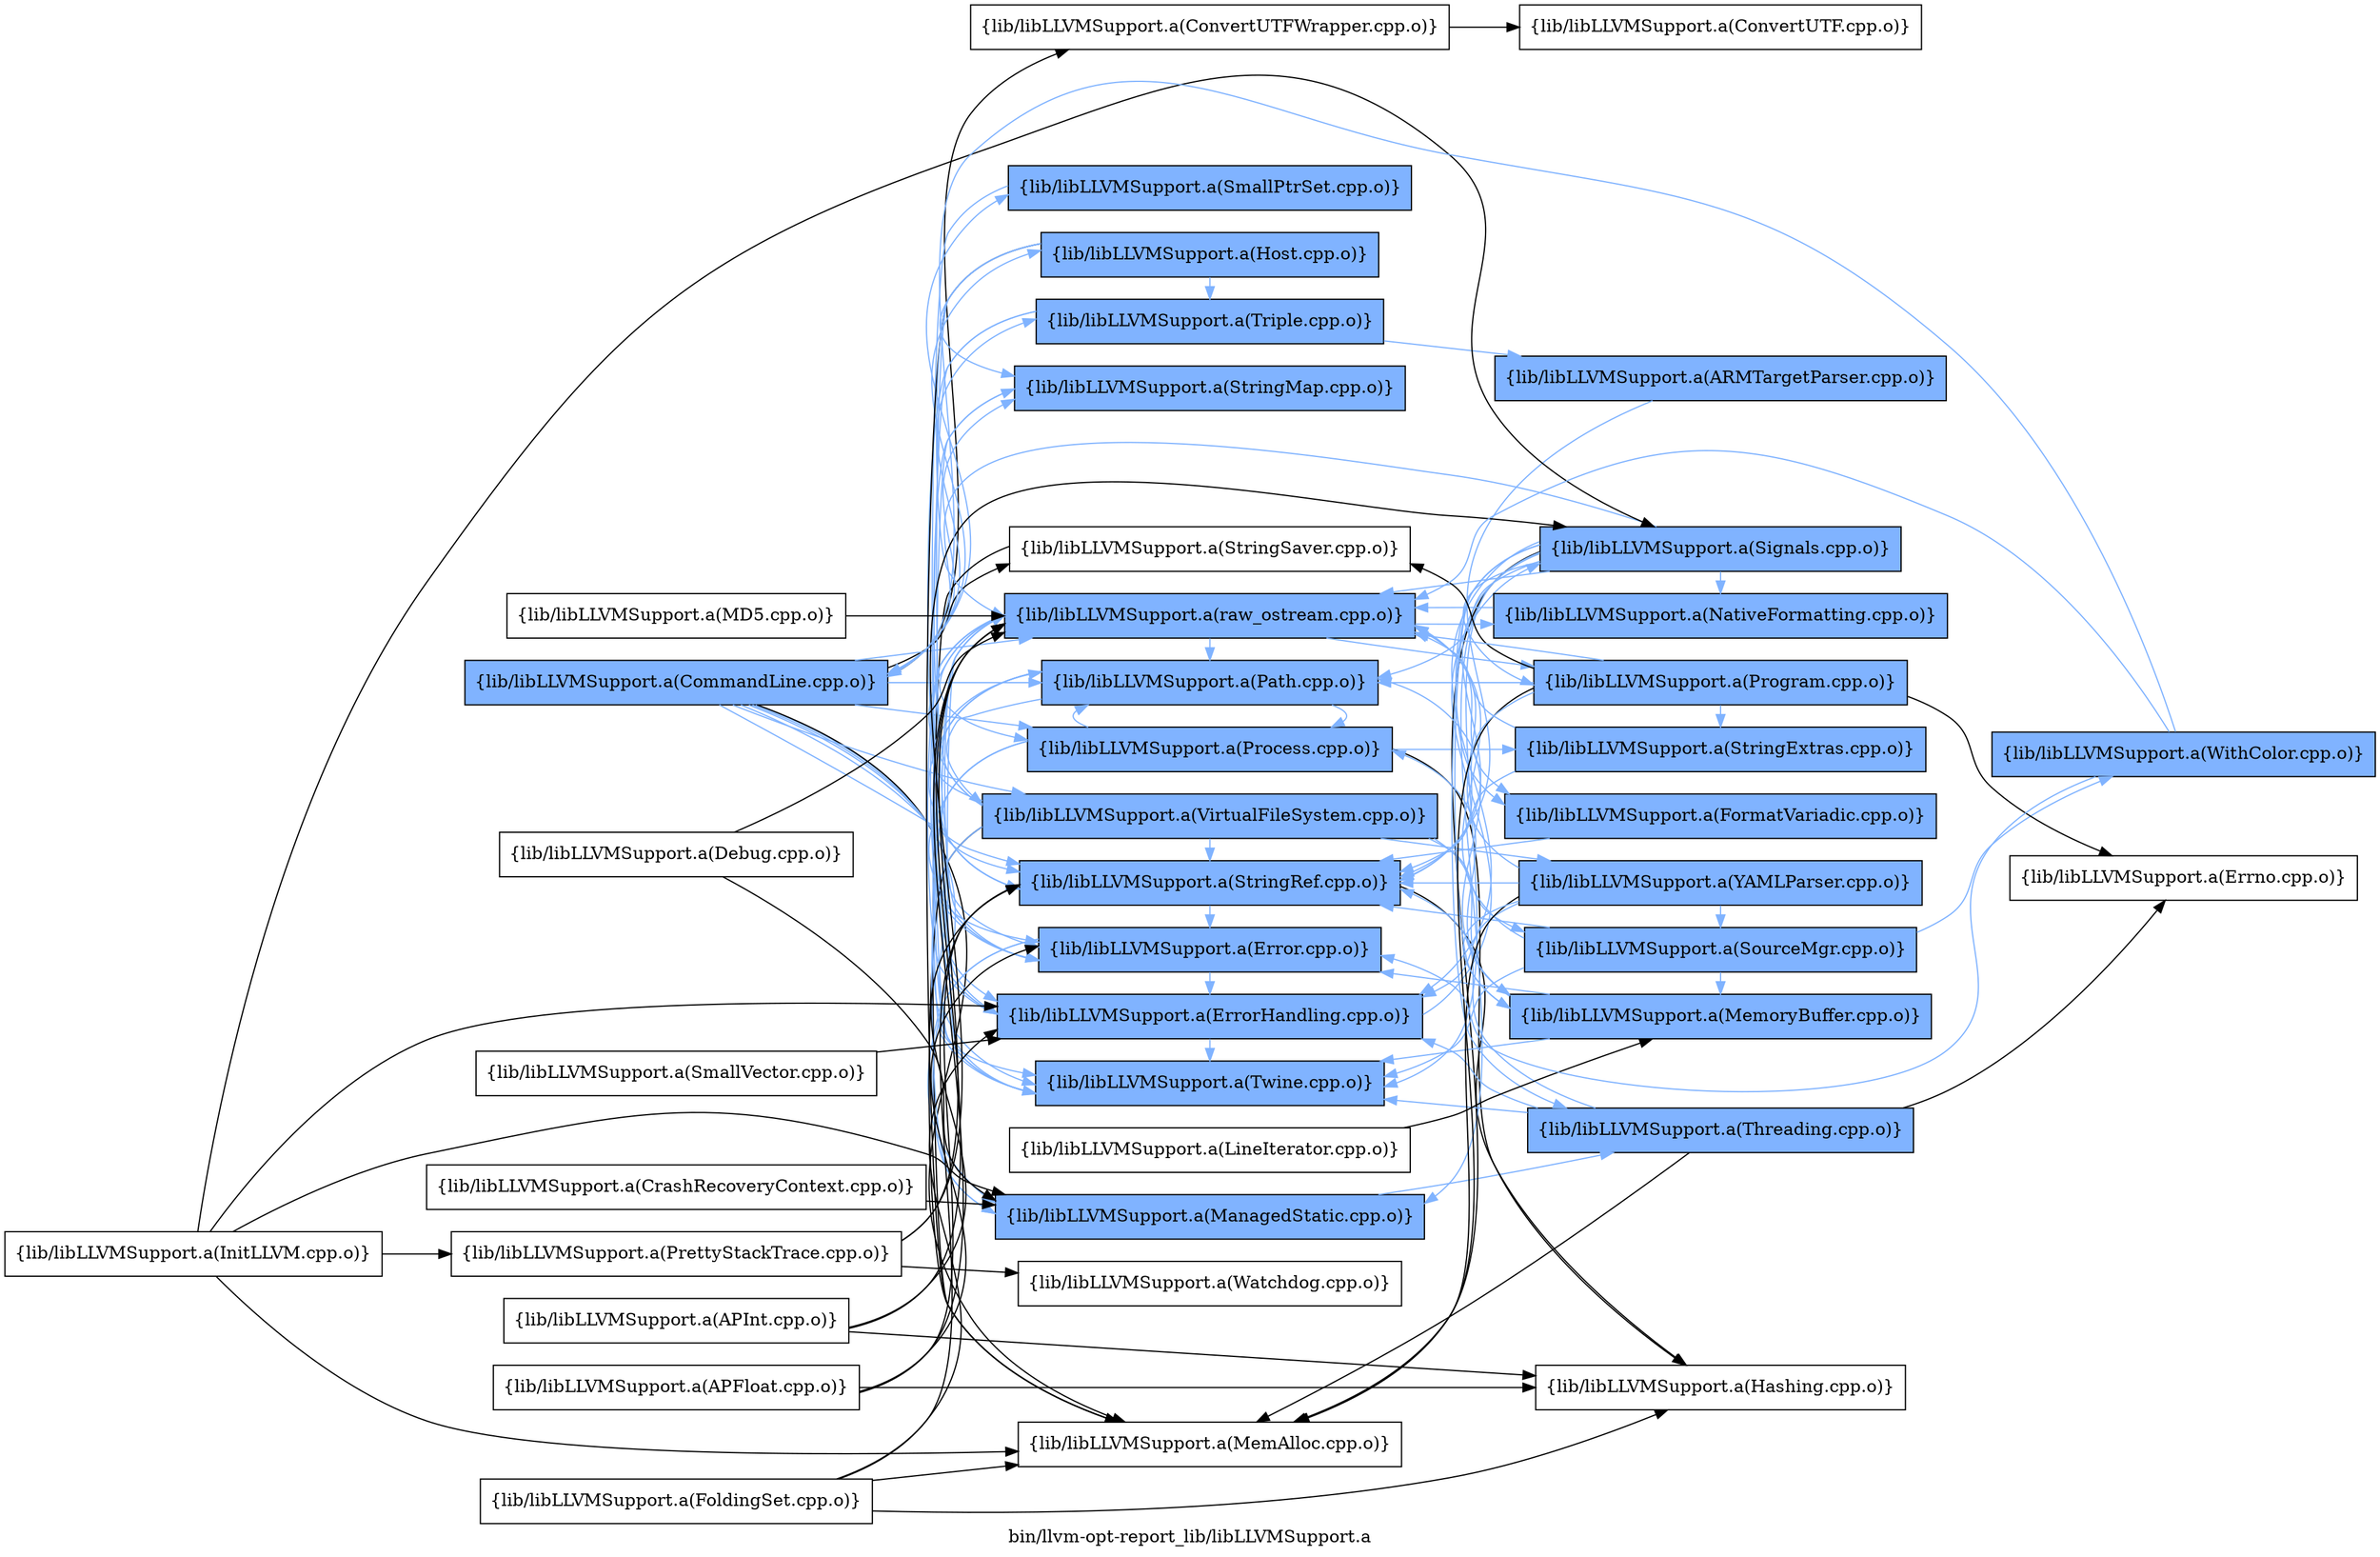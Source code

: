 digraph "bin/llvm-opt-report_lib/libLLVMSupport.a" {
	label="bin/llvm-opt-report_lib/libLLVMSupport.a";
	rankdir=LR;
	{ rank=same; Node0x55edfb8904b8;  }
	{ rank=same; Node0x55edfb890be8; Node0x55edfb891728; Node0x55edfb891f98; Node0x55edfb88fe28; Node0x55edfb891f48; Node0x55edfb890a08; Node0x55edfb891228; Node0x55edfb890558; Node0x55edfb890c88; Node0x55edfb8906e8; Node0x55edfb891ea8; Node0x55edfb8912c8; Node0x55edfb88fba8; Node0x55edfb8905f8; Node0x55edfb88f978; Node0x55edfb891ae8;  }
	{ rank=same; Node0x55edfb88fc48; Node0x55edfb891958; Node0x55edfb890fa8; Node0x55edfb8909b8; Node0x55edfb88fa18; Node0x55edfb891908; Node0x55edfb891e58; Node0x55edfb890b98; Node0x55edfb8917c8; Node0x55edfb8915e8; Node0x55edfb890aa8; Node0x55edfb8916d8;  }
	{ rank=same; Node0x55edfb8904b8;  }
	{ rank=same; Node0x55edfb890be8; Node0x55edfb891728; Node0x55edfb891f98; Node0x55edfb88fe28; Node0x55edfb891f48; Node0x55edfb890a08; Node0x55edfb891228; Node0x55edfb890558; Node0x55edfb890c88; Node0x55edfb8906e8; Node0x55edfb891ea8; Node0x55edfb8912c8; Node0x55edfb88fba8; Node0x55edfb8905f8; Node0x55edfb88f978; Node0x55edfb891ae8;  }
	{ rank=same; Node0x55edfb88fc48; Node0x55edfb891958; Node0x55edfb890fa8; Node0x55edfb8909b8; Node0x55edfb88fa18; Node0x55edfb891908; Node0x55edfb891e58; Node0x55edfb890b98; Node0x55edfb8917c8; Node0x55edfb8915e8; Node0x55edfb890aa8; Node0x55edfb8916d8;  }

	Node0x55edfb8904b8 [shape=record,shape=box,group=1,style=filled,fillcolor="0.600000 0.5 1",label="{lib/libLLVMSupport.a(CommandLine.cpp.o)}"];
	Node0x55edfb8904b8 -> Node0x55edfb890be8;
	Node0x55edfb8904b8 -> Node0x55edfb891728[color="0.600000 0.5 1"];
	Node0x55edfb8904b8 -> Node0x55edfb891f98[color="0.600000 0.5 1"];
	Node0x55edfb8904b8 -> Node0x55edfb88fe28[color="0.600000 0.5 1"];
	Node0x55edfb8904b8 -> Node0x55edfb891f48;
	Node0x55edfb8904b8 -> Node0x55edfb890a08[color="0.600000 0.5 1"];
	Node0x55edfb8904b8 -> Node0x55edfb891228[color="0.600000 0.5 1"];
	Node0x55edfb8904b8 -> Node0x55edfb890558;
	Node0x55edfb8904b8 -> Node0x55edfb890c88[color="0.600000 0.5 1"];
	Node0x55edfb8904b8 -> Node0x55edfb8906e8[color="0.600000 0.5 1"];
	Node0x55edfb8904b8 -> Node0x55edfb891ea8[color="0.600000 0.5 1"];
	Node0x55edfb8904b8 -> Node0x55edfb8912c8[color="0.600000 0.5 1"];
	Node0x55edfb8904b8 -> Node0x55edfb88fba8[color="0.600000 0.5 1"];
	Node0x55edfb8904b8 -> Node0x55edfb8905f8[color="0.600000 0.5 1"];
	Node0x55edfb8904b8 -> Node0x55edfb88f978[color="0.600000 0.5 1"];
	Node0x55edfb8904b8 -> Node0x55edfb891ae8[color="0.600000 0.5 1"];
	Node0x55edfb891728 [shape=record,shape=box,group=1,style=filled,fillcolor="0.600000 0.5 1",label="{lib/libLLVMSupport.a(Error.cpp.o)}"];
	Node0x55edfb891728 -> Node0x55edfb891f98[color="0.600000 0.5 1"];
	Node0x55edfb891728 -> Node0x55edfb88fe28[color="0.600000 0.5 1"];
	Node0x55edfb891728 -> Node0x55edfb891ea8[color="0.600000 0.5 1"];
	Node0x55edfb891728 -> Node0x55edfb88fba8[color="0.600000 0.5 1"];
	Node0x55edfb890418 [shape=record,shape=box,group=0,label="{lib/libLLVMSupport.a(InitLLVM.cpp.o)}"];
	Node0x55edfb890418 -> Node0x55edfb891f98;
	Node0x55edfb890418 -> Node0x55edfb88fe28;
	Node0x55edfb890418 -> Node0x55edfb891f48;
	Node0x55edfb890418 -> Node0x55edfb88fce8;
	Node0x55edfb890418 -> Node0x55edfb891958;
	Node0x55edfb88fc98 [shape=record,shape=box,group=0,label="{lib/libLLVMSupport.a(LineIterator.cpp.o)}"];
	Node0x55edfb88fc98 -> Node0x55edfb891908;
	Node0x55edfb88fe28 [shape=record,shape=box,group=1,style=filled,fillcolor="0.600000 0.5 1",label="{lib/libLLVMSupport.a(ManagedStatic.cpp.o)}"];
	Node0x55edfb88fe28 -> Node0x55edfb890fa8[color="0.600000 0.5 1"];
	Node0x55edfb891f48 [shape=record,shape=box,group=0,label="{lib/libLLVMSupport.a(MemAlloc.cpp.o)}"];
	Node0x55edfb891908 [shape=record,shape=box,group=1,style=filled,fillcolor="0.600000 0.5 1",label="{lib/libLLVMSupport.a(MemoryBuffer.cpp.o)}"];
	Node0x55edfb891908 -> Node0x55edfb891728[color="0.600000 0.5 1"];
	Node0x55edfb891908 -> Node0x55edfb891ea8[color="0.600000 0.5 1"];
	Node0x55edfb891908 -> Node0x55edfb88f978[color="0.600000 0.5 1"];
	Node0x55edfb891908 -> Node0x55edfb891ae8[color="0.600000 0.5 1"];
	Node0x55edfb890c88 [shape=record,shape=box,group=1,style=filled,fillcolor="0.600000 0.5 1",label="{lib/libLLVMSupport.a(StringRef.cpp.o)}"];
	Node0x55edfb890c88 -> Node0x55edfb891728[color="0.600000 0.5 1"];
	Node0x55edfb890c88 -> Node0x55edfb8909b8;
	Node0x55edfb891098 [shape=record,shape=box,group=1,style=filled,fillcolor="0.600000 0.5 1",label="{lib/libLLVMSupport.a(WithColor.cpp.o)}"];
	Node0x55edfb891098 -> Node0x55edfb8904b8[color="0.600000 0.5 1"];
	Node0x55edfb891098 -> Node0x55edfb891728[color="0.600000 0.5 1"];
	Node0x55edfb891098 -> Node0x55edfb88fba8[color="0.600000 0.5 1"];
	Node0x55edfb88fba8 [shape=record,shape=box,group=1,style=filled,fillcolor="0.600000 0.5 1",label="{lib/libLLVMSupport.a(raw_ostream.cpp.o)}"];
	Node0x55edfb88fba8 -> Node0x55edfb891728[color="0.600000 0.5 1"];
	Node0x55edfb88fba8 -> Node0x55edfb891f98[color="0.600000 0.5 1"];
	Node0x55edfb88fba8 -> Node0x55edfb891ea8[color="0.600000 0.5 1"];
	Node0x55edfb88fba8 -> Node0x55edfb8917c8[color="0.600000 0.5 1"];
	Node0x55edfb88fba8 -> Node0x55edfb8915e8[color="0.600000 0.5 1"];
	Node0x55edfb88fba8 -> Node0x55edfb88f978[color="0.600000 0.5 1"];
	Node0x55edfb88fba8 -> Node0x55edfb891ae8[color="0.600000 0.5 1"];
	Node0x55edfb88fba8 -> Node0x55edfb890aa8[color="0.600000 0.5 1"];
	Node0x55edfb88f978 [shape=record,shape=box,group=1,style=filled,fillcolor="0.600000 0.5 1",label="{lib/libLLVMSupport.a(Path.cpp.o)}"];
	Node0x55edfb88f978 -> Node0x55edfb891728[color="0.600000 0.5 1"];
	Node0x55edfb88f978 -> Node0x55edfb890c88[color="0.600000 0.5 1"];
	Node0x55edfb88f978 -> Node0x55edfb891ea8[color="0.600000 0.5 1"];
	Node0x55edfb88f978 -> Node0x55edfb8912c8[color="0.600000 0.5 1"];
	Node0x55edfb88f978 -> Node0x55edfb891ae8[color="0.600000 0.5 1"];
	Node0x55edfb891ea8 [shape=record,shape=box,group=1,style=filled,fillcolor="0.600000 0.5 1",label="{lib/libLLVMSupport.a(Twine.cpp.o)}"];
	Node0x55edfb891ea8 -> Node0x55edfb88fba8[color="0.600000 0.5 1"];
	Node0x55edfb891e58 [shape=record,shape=box,group=1,style=filled,fillcolor="0.600000 0.5 1",label="{lib/libLLVMSupport.a(SourceMgr.cpp.o)}"];
	Node0x55edfb891e58 -> Node0x55edfb891908[color="0.600000 0.5 1"];
	Node0x55edfb891e58 -> Node0x55edfb890c88[color="0.600000 0.5 1"];
	Node0x55edfb891e58 -> Node0x55edfb891ea8[color="0.600000 0.5 1"];
	Node0x55edfb891e58 -> Node0x55edfb891098[color="0.600000 0.5 1"];
	Node0x55edfb891e58 -> Node0x55edfb88fba8[color="0.600000 0.5 1"];
	Node0x55edfb890b98 [shape=record,shape=box,group=1,style=filled,fillcolor="0.600000 0.5 1",label="{lib/libLLVMSupport.a(YAMLParser.cpp.o)}"];
	Node0x55edfb890b98 -> Node0x55edfb891f98[color="0.600000 0.5 1"];
	Node0x55edfb890b98 -> Node0x55edfb891f48;
	Node0x55edfb890b98 -> Node0x55edfb891908[color="0.600000 0.5 1"];
	Node0x55edfb890b98 -> Node0x55edfb891e58[color="0.600000 0.5 1"];
	Node0x55edfb890b98 -> Node0x55edfb890c88[color="0.600000 0.5 1"];
	Node0x55edfb890b98 -> Node0x55edfb88fba8[color="0.600000 0.5 1"];
	Node0x55edfb890be8 [shape=record,shape=box,group=0,label="{lib/libLLVMSupport.a(ConvertUTFWrapper.cpp.o)}"];
	Node0x55edfb890be8 -> Node0x55edfb88fc48;
	Node0x55edfb891f98 [shape=record,shape=box,group=1,style=filled,fillcolor="0.600000 0.5 1",label="{lib/libLLVMSupport.a(ErrorHandling.cpp.o)}"];
	Node0x55edfb891f98 -> Node0x55edfb891ea8[color="0.600000 0.5 1"];
	Node0x55edfb891f98 -> Node0x55edfb88fba8[color="0.600000 0.5 1"];
	Node0x55edfb891f98 -> Node0x55edfb891958[color="0.600000 0.5 1"];
	Node0x55edfb890a08 [shape=record,shape=box,group=1,style=filled,fillcolor="0.600000 0.5 1",label="{lib/libLLVMSupport.a(SmallPtrSet.cpp.o)}"];
	Node0x55edfb890a08 -> Node0x55edfb891f98[color="0.600000 0.5 1"];
	Node0x55edfb891228 [shape=record,shape=box,group=1,style=filled,fillcolor="0.600000 0.5 1",label="{lib/libLLVMSupport.a(StringMap.cpp.o)}"];
	Node0x55edfb891228 -> Node0x55edfb891f98[color="0.600000 0.5 1"];
	Node0x55edfb890558 [shape=record,shape=box,group=0,label="{lib/libLLVMSupport.a(StringSaver.cpp.o)}"];
	Node0x55edfb890558 -> Node0x55edfb891f48;
	Node0x55edfb8906e8 [shape=record,shape=box,group=1,style=filled,fillcolor="0.600000 0.5 1",label="{lib/libLLVMSupport.a(Triple.cpp.o)}"];
	Node0x55edfb8906e8 -> Node0x55edfb890c88[color="0.600000 0.5 1"];
	Node0x55edfb8906e8 -> Node0x55edfb88fa18[color="0.600000 0.5 1"];
	Node0x55edfb8906e8 -> Node0x55edfb891ea8[color="0.600000 0.5 1"];
	Node0x55edfb8912c8 [shape=record,shape=box,group=1,style=filled,fillcolor="0.600000 0.5 1",label="{lib/libLLVMSupport.a(VirtualFileSystem.cpp.o)}"];
	Node0x55edfb8912c8 -> Node0x55edfb891728[color="0.600000 0.5 1"];
	Node0x55edfb8912c8 -> Node0x55edfb891f48;
	Node0x55edfb8912c8 -> Node0x55edfb891908[color="0.600000 0.5 1"];
	Node0x55edfb8912c8 -> Node0x55edfb891e58[color="0.600000 0.5 1"];
	Node0x55edfb8912c8 -> Node0x55edfb891228[color="0.600000 0.5 1"];
	Node0x55edfb8912c8 -> Node0x55edfb890c88[color="0.600000 0.5 1"];
	Node0x55edfb8912c8 -> Node0x55edfb891ea8[color="0.600000 0.5 1"];
	Node0x55edfb8912c8 -> Node0x55edfb890b98[color="0.600000 0.5 1"];
	Node0x55edfb8912c8 -> Node0x55edfb88fba8[color="0.600000 0.5 1"];
	Node0x55edfb8912c8 -> Node0x55edfb88f978[color="0.600000 0.5 1"];
	Node0x55edfb8905f8 [shape=record,shape=box,group=1,style=filled,fillcolor="0.600000 0.5 1",label="{lib/libLLVMSupport.a(Host.cpp.o)}"];
	Node0x55edfb8905f8 -> Node0x55edfb891f48;
	Node0x55edfb8905f8 -> Node0x55edfb891228[color="0.600000 0.5 1"];
	Node0x55edfb8905f8 -> Node0x55edfb890c88[color="0.600000 0.5 1"];
	Node0x55edfb8905f8 -> Node0x55edfb8906e8[color="0.600000 0.5 1"];
	Node0x55edfb8905f8 -> Node0x55edfb88fba8[color="0.600000 0.5 1"];
	Node0x55edfb891ae8 [shape=record,shape=box,group=1,style=filled,fillcolor="0.600000 0.5 1",label="{lib/libLLVMSupport.a(Process.cpp.o)}"];
	Node0x55edfb891ae8 -> Node0x55edfb891728[color="0.600000 0.5 1"];
	Node0x55edfb891ae8 -> Node0x55edfb88fe28[color="0.600000 0.5 1"];
	Node0x55edfb891ae8 -> Node0x55edfb890c88[color="0.600000 0.5 1"];
	Node0x55edfb891ae8 -> Node0x55edfb8909b8;
	Node0x55edfb891ae8 -> Node0x55edfb88f978[color="0.600000 0.5 1"];
	Node0x55edfb891ae8 -> Node0x55edfb8916d8[color="0.600000 0.5 1"];
	Node0x55edfb88fc48 [shape=record,shape=box,group=0,label="{lib/libLLVMSupport.a(ConvertUTF.cpp.o)}"];
	Node0x55edfb891958 [shape=record,shape=box,group=1,style=filled,fillcolor="0.600000 0.5 1",label="{lib/libLLVMSupport.a(Signals.cpp.o)}"];
	Node0x55edfb891958 -> Node0x55edfb8904b8[color="0.600000 0.5 1"];
	Node0x55edfb891958 -> Node0x55edfb891f98[color="0.600000 0.5 1"];
	Node0x55edfb891958 -> Node0x55edfb88fe28[color="0.600000 0.5 1"];
	Node0x55edfb891958 -> Node0x55edfb891f48;
	Node0x55edfb891958 -> Node0x55edfb891908[color="0.600000 0.5 1"];
	Node0x55edfb891958 -> Node0x55edfb890c88[color="0.600000 0.5 1"];
	Node0x55edfb891958 -> Node0x55edfb891ea8[color="0.600000 0.5 1"];
	Node0x55edfb891958 -> Node0x55edfb88fba8[color="0.600000 0.5 1"];
	Node0x55edfb891958 -> Node0x55edfb8917c8[color="0.600000 0.5 1"];
	Node0x55edfb891958 -> Node0x55edfb8915e8[color="0.600000 0.5 1"];
	Node0x55edfb891958 -> Node0x55edfb88f978[color="0.600000 0.5 1"];
	Node0x55edfb891958 -> Node0x55edfb890aa8[color="0.600000 0.5 1"];
	Node0x55edfb891958 -> Node0x55edfb890fa8[color="0.600000 0.5 1"];
	Node0x55edfb891318 [shape=record,shape=box,group=0,label="{lib/libLLVMSupport.a(Debug.cpp.o)}"];
	Node0x55edfb891318 -> Node0x55edfb88fe28;
	Node0x55edfb891318 -> Node0x55edfb88fba8;
	Node0x55edfb88fce8 [shape=record,shape=box,group=0,label="{lib/libLLVMSupport.a(PrettyStackTrace.cpp.o)}"];
	Node0x55edfb88fce8 -> Node0x55edfb88fba8;
	Node0x55edfb88fce8 -> Node0x55edfb891958;
	Node0x55edfb88fce8 -> Node0x55edfb88f9c8;
	Node0x55edfb890fa8 [shape=record,shape=box,group=1,style=filled,fillcolor="0.600000 0.5 1",label="{lib/libLLVMSupport.a(Threading.cpp.o)}"];
	Node0x55edfb890fa8 -> Node0x55edfb891f98[color="0.600000 0.5 1"];
	Node0x55edfb890fa8 -> Node0x55edfb891f48;
	Node0x55edfb890fa8 -> Node0x55edfb890c88[color="0.600000 0.5 1"];
	Node0x55edfb890fa8 -> Node0x55edfb891ea8[color="0.600000 0.5 1"];
	Node0x55edfb890fa8 -> Node0x55edfb88fdd8;
	Node0x55edfb88f9c8 [shape=record,shape=box,group=0,label="{lib/libLLVMSupport.a(Watchdog.cpp.o)}"];
	Node0x55edfb891778 [shape=record,shape=box,group=0,label="{lib/libLLVMSupport.a(SmallVector.cpp.o)}"];
	Node0x55edfb891778 -> Node0x55edfb891f98;
	Node0x55edfb8909b8 [shape=record,shape=box,group=0,label="{lib/libLLVMSupport.a(Hashing.cpp.o)}"];
	Node0x55edfb88fe78 [shape=record,shape=box,group=0,label="{lib/libLLVMSupport.a(APFloat.cpp.o)}"];
	Node0x55edfb88fe78 -> Node0x55edfb891728;
	Node0x55edfb88fe78 -> Node0x55edfb890c88;
	Node0x55edfb88fe78 -> Node0x55edfb8909b8;
	Node0x55edfb88fe78 -> Node0x55edfb88fba8;
	Node0x55edfb891b88 [shape=record,shape=box,group=0,label="{lib/libLLVMSupport.a(APInt.cpp.o)}"];
	Node0x55edfb891b88 -> Node0x55edfb890c88;
	Node0x55edfb891b88 -> Node0x55edfb8909b8;
	Node0x55edfb891b88 -> Node0x55edfb88fba8;
	Node0x55edfb890eb8 [shape=record,shape=box,group=0,label="{lib/libLLVMSupport.a(FoldingSet.cpp.o)}"];
	Node0x55edfb890eb8 -> Node0x55edfb891f98;
	Node0x55edfb890eb8 -> Node0x55edfb891f48;
	Node0x55edfb890eb8 -> Node0x55edfb890c88;
	Node0x55edfb890eb8 -> Node0x55edfb8909b8;
	Node0x55edfb88fa18 [shape=record,shape=box,group=1,style=filled,fillcolor="0.600000 0.5 1",label="{lib/libLLVMSupport.a(ARMTargetParser.cpp.o)}"];
	Node0x55edfb88fa18 -> Node0x55edfb890c88[color="0.600000 0.5 1"];
	Node0x55edfb8917c8 [shape=record,shape=box,group=1,style=filled,fillcolor="0.600000 0.5 1",label="{lib/libLLVMSupport.a(NativeFormatting.cpp.o)}"];
	Node0x55edfb8917c8 -> Node0x55edfb88fba8[color="0.600000 0.5 1"];
	Node0x55edfb8915e8 [shape=record,shape=box,group=1,style=filled,fillcolor="0.600000 0.5 1",label="{lib/libLLVMSupport.a(FormatVariadic.cpp.o)}"];
	Node0x55edfb8915e8 -> Node0x55edfb890c88[color="0.600000 0.5 1"];
	Node0x55edfb890aa8 [shape=record,shape=box,group=1,style=filled,fillcolor="0.600000 0.5 1",label="{lib/libLLVMSupport.a(Program.cpp.o)}"];
	Node0x55edfb890aa8 -> Node0x55edfb891f48;
	Node0x55edfb890aa8 -> Node0x55edfb890558;
	Node0x55edfb890aa8 -> Node0x55edfb890c88[color="0.600000 0.5 1"];
	Node0x55edfb890aa8 -> Node0x55edfb88fba8[color="0.600000 0.5 1"];
	Node0x55edfb890aa8 -> Node0x55edfb88f978[color="0.600000 0.5 1"];
	Node0x55edfb890aa8 -> Node0x55edfb8916d8[color="0.600000 0.5 1"];
	Node0x55edfb890aa8 -> Node0x55edfb88fdd8;
	Node0x55edfb890008 [shape=record,shape=box,group=0,label="{lib/libLLVMSupport.a(MD5.cpp.o)}"];
	Node0x55edfb890008 -> Node0x55edfb88fba8;
	Node0x55edfb8916d8 [shape=record,shape=box,group=1,style=filled,fillcolor="0.600000 0.5 1",label="{lib/libLLVMSupport.a(StringExtras.cpp.o)}"];
	Node0x55edfb8916d8 -> Node0x55edfb890c88[color="0.600000 0.5 1"];
	Node0x55edfb8916d8 -> Node0x55edfb88fba8[color="0.600000 0.5 1"];
	Node0x55edfb890f08 [shape=record,shape=box,group=0,label="{lib/libLLVMSupport.a(CrashRecoveryContext.cpp.o)}"];
	Node0x55edfb890f08 -> Node0x55edfb88fe28;
	Node0x55edfb88fdd8 [shape=record,shape=box,group=0,label="{lib/libLLVMSupport.a(Errno.cpp.o)}"];
}
